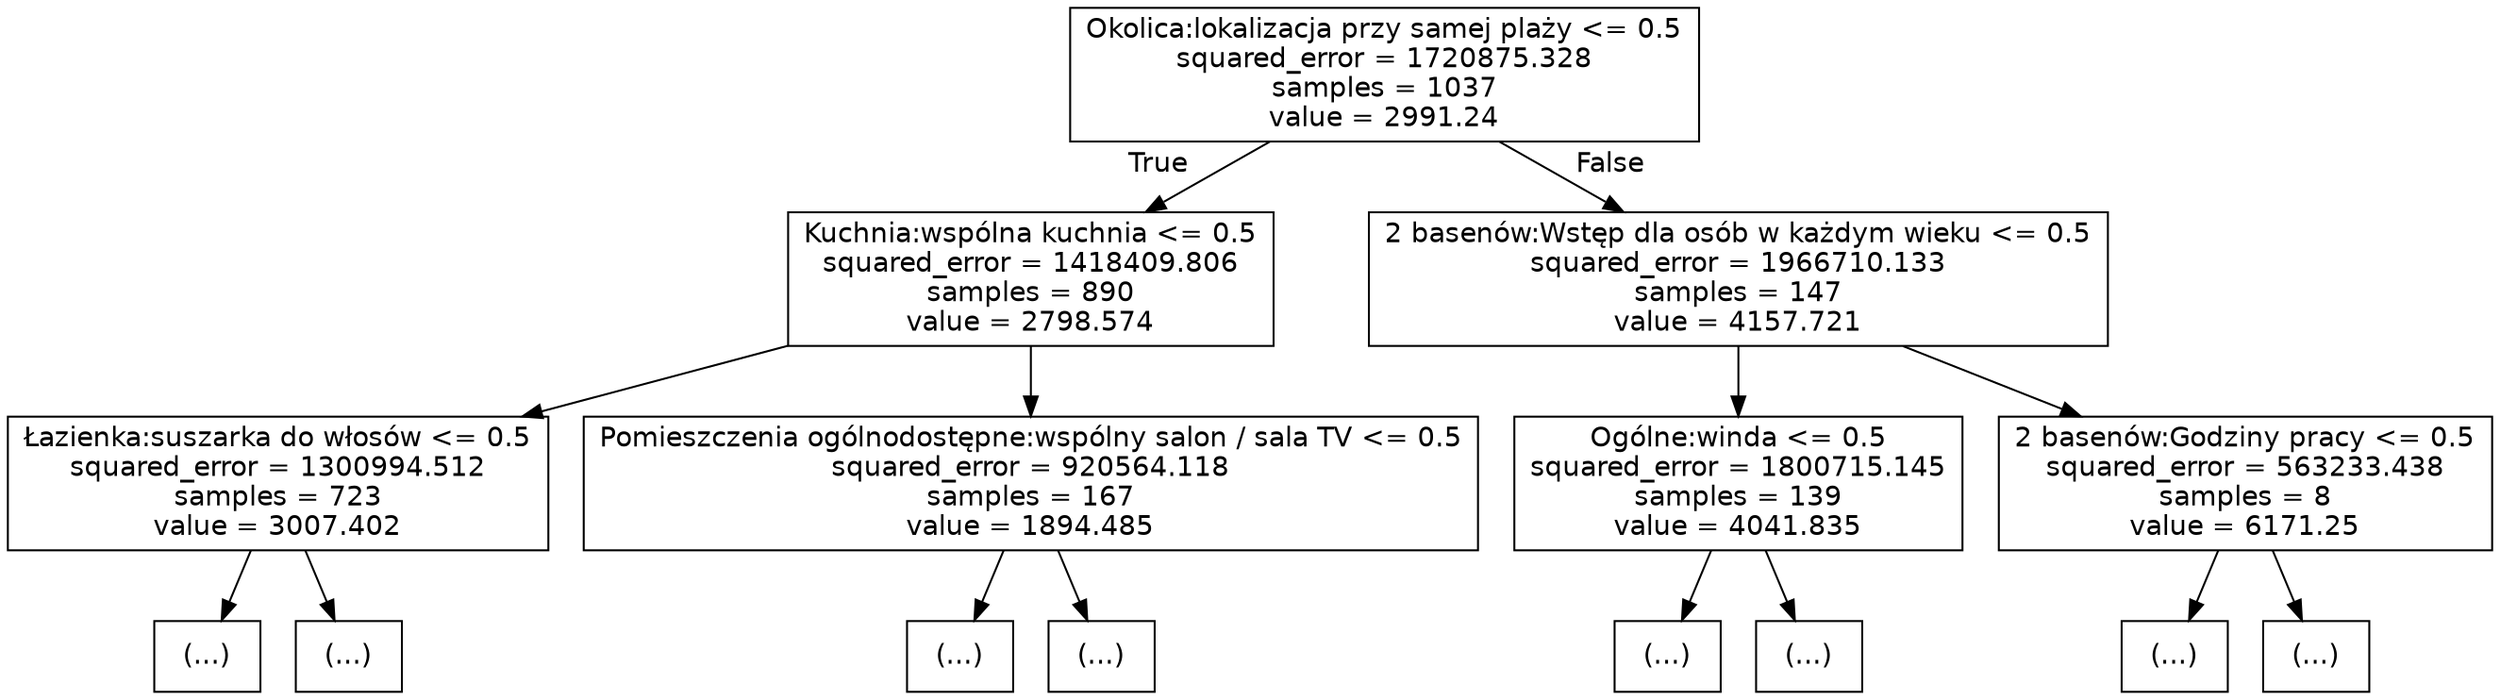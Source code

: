 digraph Tree {
node [shape=box, fontname="helvetica"] ;
edge [fontname="helvetica"] ;
0 [label="Okolica:lokalizacja przy samej plaży <= 0.5\nsquared_error = 1720875.328\nsamples = 1037\nvalue = 2991.24"] ;
1 [label="Kuchnia:wspólna kuchnia <= 0.5\nsquared_error = 1418409.806\nsamples = 890\nvalue = 2798.574"] ;
0 -> 1 [labeldistance=2.5, labelangle=45, headlabel="True"] ;
2 [label="Łazienka:suszarka do włosów <= 0.5\nsquared_error = 1300994.512\nsamples = 723\nvalue = 3007.402"] ;
1 -> 2 ;
3 [label="(...)"] ;
2 -> 3 ;
6 [label="(...)"] ;
2 -> 6 ;
9 [label="Pomieszczenia ogólnodostępne:wspólny salon / sala TV <= 0.5\nsquared_error = 920564.118\nsamples = 167\nvalue = 1894.485"] ;
1 -> 9 ;
10 [label="(...)"] ;
9 -> 10 ;
13 [label="(...)"] ;
9 -> 13 ;
16 [label="2 basenów:Wstęp dla osób w każdym wieku <= 0.5\nsquared_error = 1966710.133\nsamples = 147\nvalue = 4157.721"] ;
0 -> 16 [labeldistance=2.5, labelangle=-45, headlabel="False"] ;
17 [label="Ogólne:winda <= 0.5\nsquared_error = 1800715.145\nsamples = 139\nvalue = 4041.835"] ;
16 -> 17 ;
18 [label="(...)"] ;
17 -> 18 ;
21 [label="(...)"] ;
17 -> 21 ;
24 [label="2 basenów:Godziny pracy <= 0.5\nsquared_error = 563233.438\nsamples = 8\nvalue = 6171.25"] ;
16 -> 24 ;
25 [label="(...)"] ;
24 -> 25 ;
28 [label="(...)"] ;
24 -> 28 ;
}
